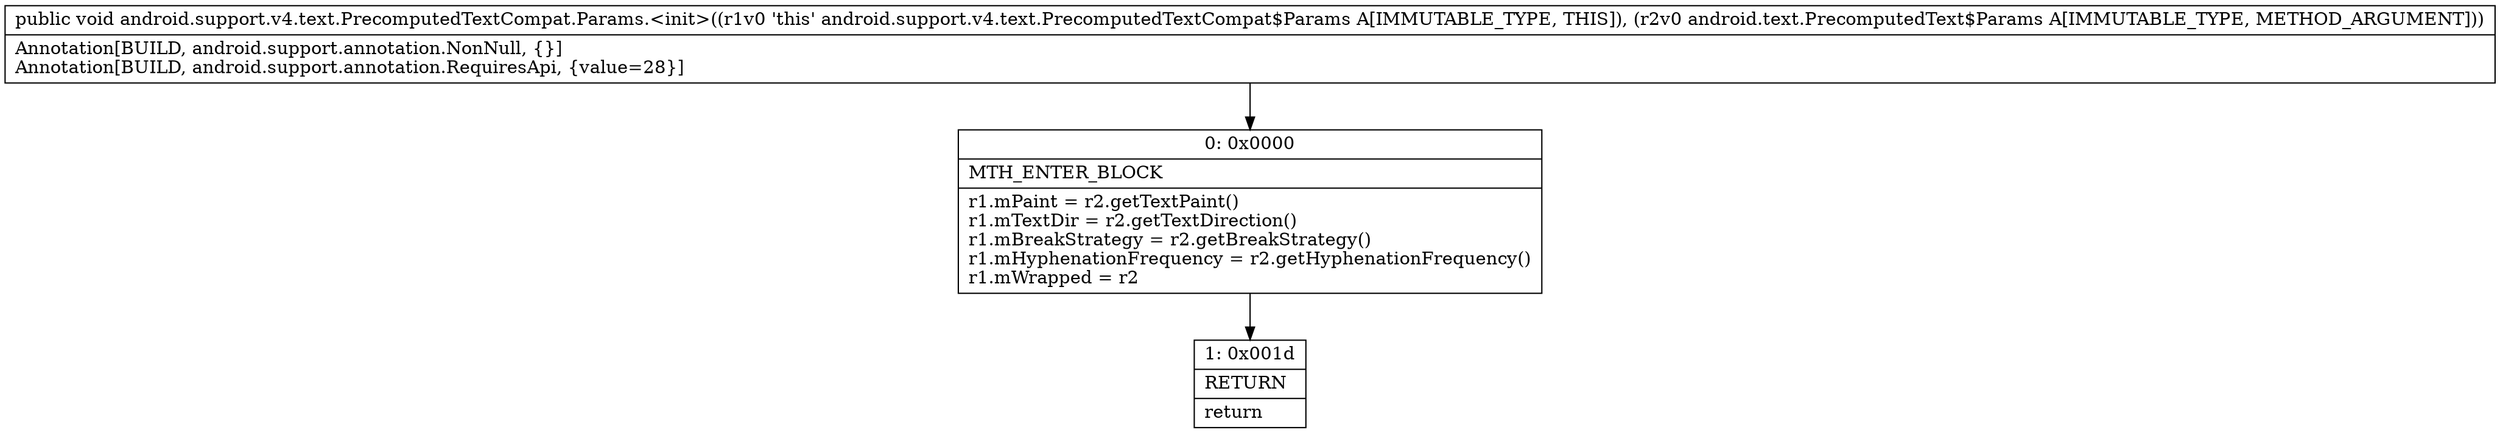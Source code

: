 digraph "CFG forandroid.support.v4.text.PrecomputedTextCompat.Params.\<init\>(Landroid\/text\/PrecomputedText$Params;)V" {
Node_0 [shape=record,label="{0\:\ 0x0000|MTH_ENTER_BLOCK\l|r1.mPaint = r2.getTextPaint()\lr1.mTextDir = r2.getTextDirection()\lr1.mBreakStrategy = r2.getBreakStrategy()\lr1.mHyphenationFrequency = r2.getHyphenationFrequency()\lr1.mWrapped = r2\l}"];
Node_1 [shape=record,label="{1\:\ 0x001d|RETURN\l|return\l}"];
MethodNode[shape=record,label="{public void android.support.v4.text.PrecomputedTextCompat.Params.\<init\>((r1v0 'this' android.support.v4.text.PrecomputedTextCompat$Params A[IMMUTABLE_TYPE, THIS]), (r2v0 android.text.PrecomputedText$Params A[IMMUTABLE_TYPE, METHOD_ARGUMENT]))  | Annotation[BUILD, android.support.annotation.NonNull, \{\}]\lAnnotation[BUILD, android.support.annotation.RequiresApi, \{value=28\}]\l}"];
MethodNode -> Node_0;
Node_0 -> Node_1;
}

